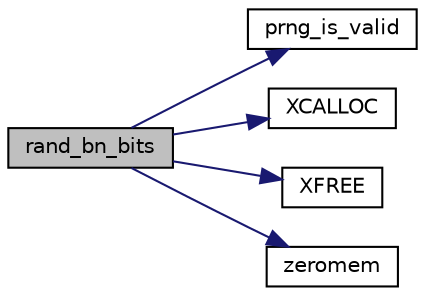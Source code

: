 digraph "rand_bn_bits"
{
 // LATEX_PDF_SIZE
  edge [fontname="Helvetica",fontsize="10",labelfontname="Helvetica",labelfontsize="10"];
  node [fontname="Helvetica",fontsize="10",shape=record];
  rankdir="LR";
  Node0 [label="rand_bn_bits",height=0.2,width=0.4,color="black", fillcolor="grey75", style="filled", fontcolor="black",tooltip="Generate a random number N with given bitlength (note: MSB can be 0)"];
  Node0 -> Node1 [color="midnightblue",fontsize="10",style="solid"];
  Node1 [label="prng_is_valid",height=0.2,width=0.4,color="black", fillcolor="white", style="filled",URL="$tomcrypt__prng_8h.html#a7e4a212c1a29a3b8bb4f8d5a34676a1e",tooltip=" "];
  Node0 -> Node2 [color="midnightblue",fontsize="10",style="solid"];
  Node2 [label="XCALLOC",height=0.2,width=0.4,color="black", fillcolor="white", style="filled",URL="$tomcrypt__cfg_8h.html#a151dda14cd7acae31eaf1102b0cc0685",tooltip=" "];
  Node0 -> Node3 [color="midnightblue",fontsize="10",style="solid"];
  Node3 [label="XFREE",height=0.2,width=0.4,color="black", fillcolor="white", style="filled",URL="$tomcrypt__cfg_8h.html#a260d66fc0690e0502cf3bfe7b5244b75",tooltip=" "];
  Node0 -> Node4 [color="midnightblue",fontsize="10",style="solid"];
  Node4 [label="zeromem",height=0.2,width=0.4,color="black", fillcolor="white", style="filled",URL="$tomcrypt__misc_8h.html#a63b6e188713790263bfd3612fe8b398f",tooltip="Zero a block of memory."];
}
